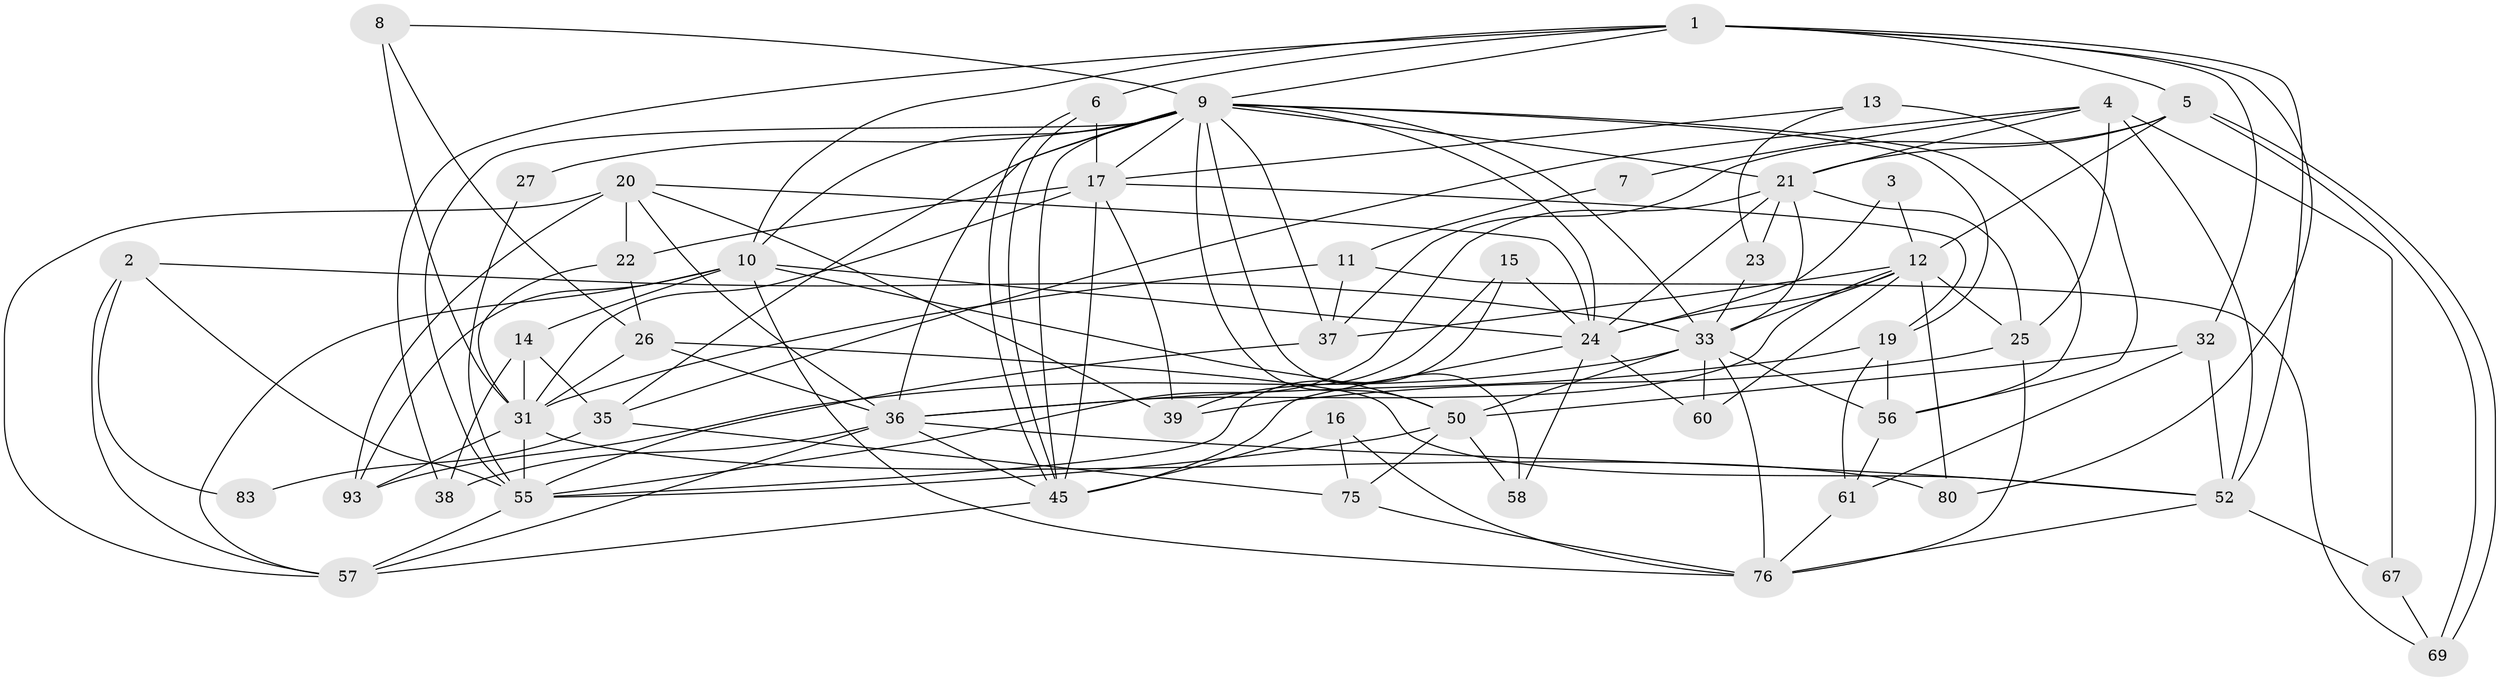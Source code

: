 // original degree distribution, {8: 0.01, 5: 0.16, 2: 0.12, 4: 0.3, 6: 0.11, 3: 0.27, 7: 0.03}
// Generated by graph-tools (version 1.1) at 2025/15/03/09/25 04:15:11]
// undirected, 50 vertices, 135 edges
graph export_dot {
graph [start="1"]
  node [color=gray90,style=filled];
  1;
  2 [super="+89"];
  3;
  4 [super="+65+40+48"];
  5;
  6;
  7;
  8;
  9 [super="+97+53+43"];
  10 [super="+91"];
  11;
  12 [super="+87+18"];
  13;
  14 [super="+30"];
  15;
  16;
  17 [super="+44+41"];
  19;
  20 [super="+28"];
  21 [super="+90"];
  22 [super="+82"];
  23;
  24 [super="+29"];
  25;
  26;
  27;
  31 [super="+81"];
  32 [super="+63"];
  33 [super="+96+62+42"];
  35;
  36 [super="+92+78"];
  37;
  38;
  39;
  45 [super="+51"];
  50 [super="+68"];
  52 [super="+72"];
  55 [super="+99+70"];
  56 [super="+74"];
  57 [super="+79"];
  58;
  60;
  61 [super="+100"];
  67;
  69;
  75;
  76 [super="+77"];
  80;
  83;
  93;
  1 -- 6;
  1 -- 5;
  1 -- 38;
  1 -- 80;
  1 -- 52;
  1 -- 32;
  1 -- 10;
  1 -- 9;
  2 -- 57;
  2 -- 83;
  2 -- 33;
  2 -- 55 [weight=2];
  3 -- 24;
  3 -- 12;
  4 -- 35;
  4 -- 67 [weight=2];
  4 -- 25;
  4 -- 21;
  4 -- 52;
  4 -- 7;
  5 -- 69;
  5 -- 69;
  5 -- 37;
  5 -- 21;
  5 -- 12;
  6 -- 45;
  6 -- 45;
  6 -- 17 [weight=2];
  7 -- 11;
  8 -- 26;
  8 -- 31;
  8 -- 9;
  9 -- 50 [weight=2];
  9 -- 27;
  9 -- 55;
  9 -- 19;
  9 -- 45 [weight=2];
  9 -- 33;
  9 -- 35;
  9 -- 36;
  9 -- 37;
  9 -- 58;
  9 -- 10;
  9 -- 21 [weight=3];
  9 -- 24;
  9 -- 56;
  9 -- 17;
  10 -- 93;
  10 -- 50;
  10 -- 57;
  10 -- 24;
  10 -- 76;
  10 -- 14;
  11 -- 37;
  11 -- 69;
  11 -- 31;
  12 -- 80;
  12 -- 60;
  12 -- 36;
  12 -- 37;
  12 -- 25;
  12 -- 24;
  12 -- 33;
  13 -- 56 [weight=2];
  13 -- 23;
  13 -- 17;
  14 -- 35;
  14 -- 38;
  14 -- 31;
  15 -- 39;
  15 -- 55;
  15 -- 24;
  16 -- 75;
  16 -- 76;
  16 -- 45;
  17 -- 45;
  17 -- 22 [weight=2];
  17 -- 19;
  17 -- 39;
  17 -- 31;
  19 -- 61;
  19 -- 56;
  19 -- 36;
  20 -- 93;
  20 -- 22 [weight=2];
  20 -- 39;
  20 -- 36;
  20 -- 57;
  20 -- 24;
  21 -- 25;
  21 -- 55;
  21 -- 33;
  21 -- 23;
  21 -- 24;
  22 -- 26;
  22 -- 31;
  23 -- 33;
  24 -- 60;
  24 -- 58;
  24 -- 45;
  25 -- 39;
  25 -- 76;
  26 -- 31;
  26 -- 36;
  26 -- 52;
  27 -- 55;
  31 -- 80;
  31 -- 93;
  31 -- 55;
  32 -- 52;
  32 -- 61;
  32 -- 50;
  33 -- 93;
  33 -- 50;
  33 -- 56;
  33 -- 60;
  33 -- 76;
  35 -- 75;
  35 -- 83;
  36 -- 52;
  36 -- 38;
  36 -- 57;
  36 -- 45;
  37 -- 55;
  45 -- 57;
  50 -- 58;
  50 -- 55;
  50 -- 75;
  52 -- 67;
  52 -- 76;
  55 -- 57;
  56 -- 61;
  61 -- 76;
  67 -- 69;
  75 -- 76;
}
